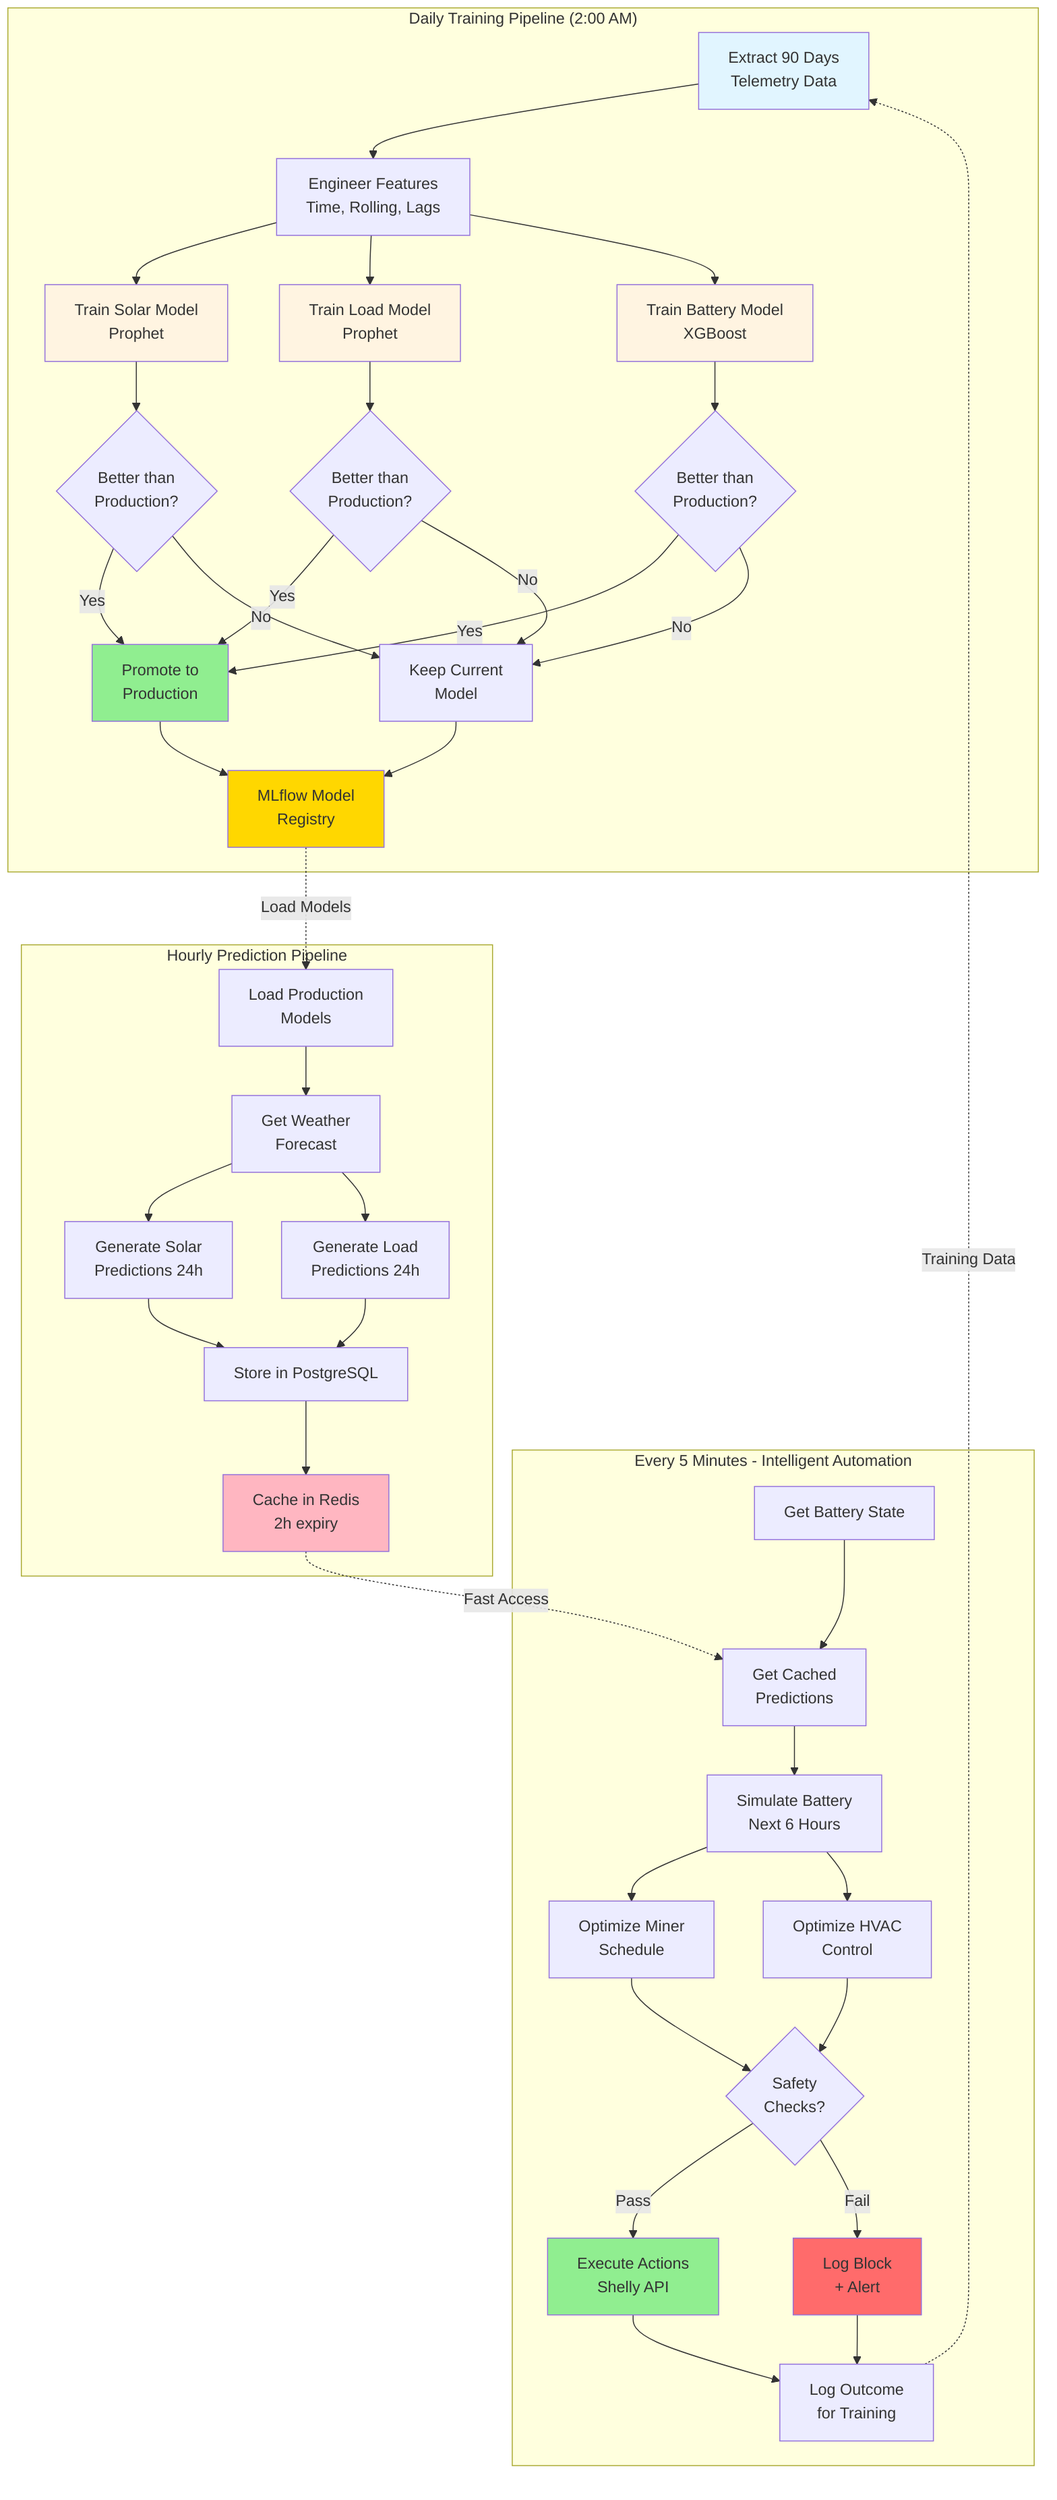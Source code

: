 graph TB
    subgraph "Daily Training Pipeline (2:00 AM)"
        A[Extract 90 Days<br/>Telemetry Data] --> B[Engineer Features<br/>Time, Rolling, Lags]
        B --> C[Train Solar Model<br/>Prophet]
        B --> D[Train Load Model<br/>Prophet]
        B --> E[Train Battery Model<br/>XGBoost]
        
        C --> F{Better than<br/>Production?}
        D --> G{Better than<br/>Production?}
        E --> H{Better than<br/>Production?}
        
        F -->|Yes| I[Promote to<br/>Production]
        F -->|No| J[Keep Current<br/>Model]
        G -->|Yes| I
        G -->|No| J
        H -->|Yes| I
        H -->|No| J
        
        I --> K[MLflow Model<br/>Registry]
        J --> K
    end
    
    subgraph "Hourly Prediction Pipeline"
        L[Load Production<br/>Models] --> M[Get Weather<br/>Forecast]
        M --> N[Generate Solar<br/>Predictions 24h]
        M --> O[Generate Load<br/>Predictions 24h]
        
        N --> P[Store in PostgreSQL]
        O --> P
        P --> Q[Cache in Redis<br/>2h expiry]
    end
    
    subgraph "Every 5 Minutes - Intelligent Automation"
        R[Get Battery State] --> S[Get Cached<br/>Predictions]
        S --> T[Simulate Battery<br/>Next 6 Hours]
        T --> U[Optimize Miner<br/>Schedule]
        T --> V[Optimize HVAC<br/>Control]
        
        U --> W{Safety<br/>Checks?}
        V --> W
        
        W -->|Pass| X[Execute Actions<br/>Shelly API]
        W -->|Fail| Y[Log Block<br/>+ Alert]
        
        X --> Z[Log Outcome<br/>for Training]
        Y --> Z
    end
    
    K -.->|Load Models| L
    Q -.->|Fast Access| S
    Z -.->|Training Data| A
    
    style A fill:#e1f5ff
    style C fill:#fff4e1
    style D fill:#fff4e1
    style E fill:#fff4e1
    style I fill:#90EE90
    style K fill:#FFD700
    style Q fill:#FFB6C1
    style X fill:#90EE90
    style Y fill:#FF6B6B